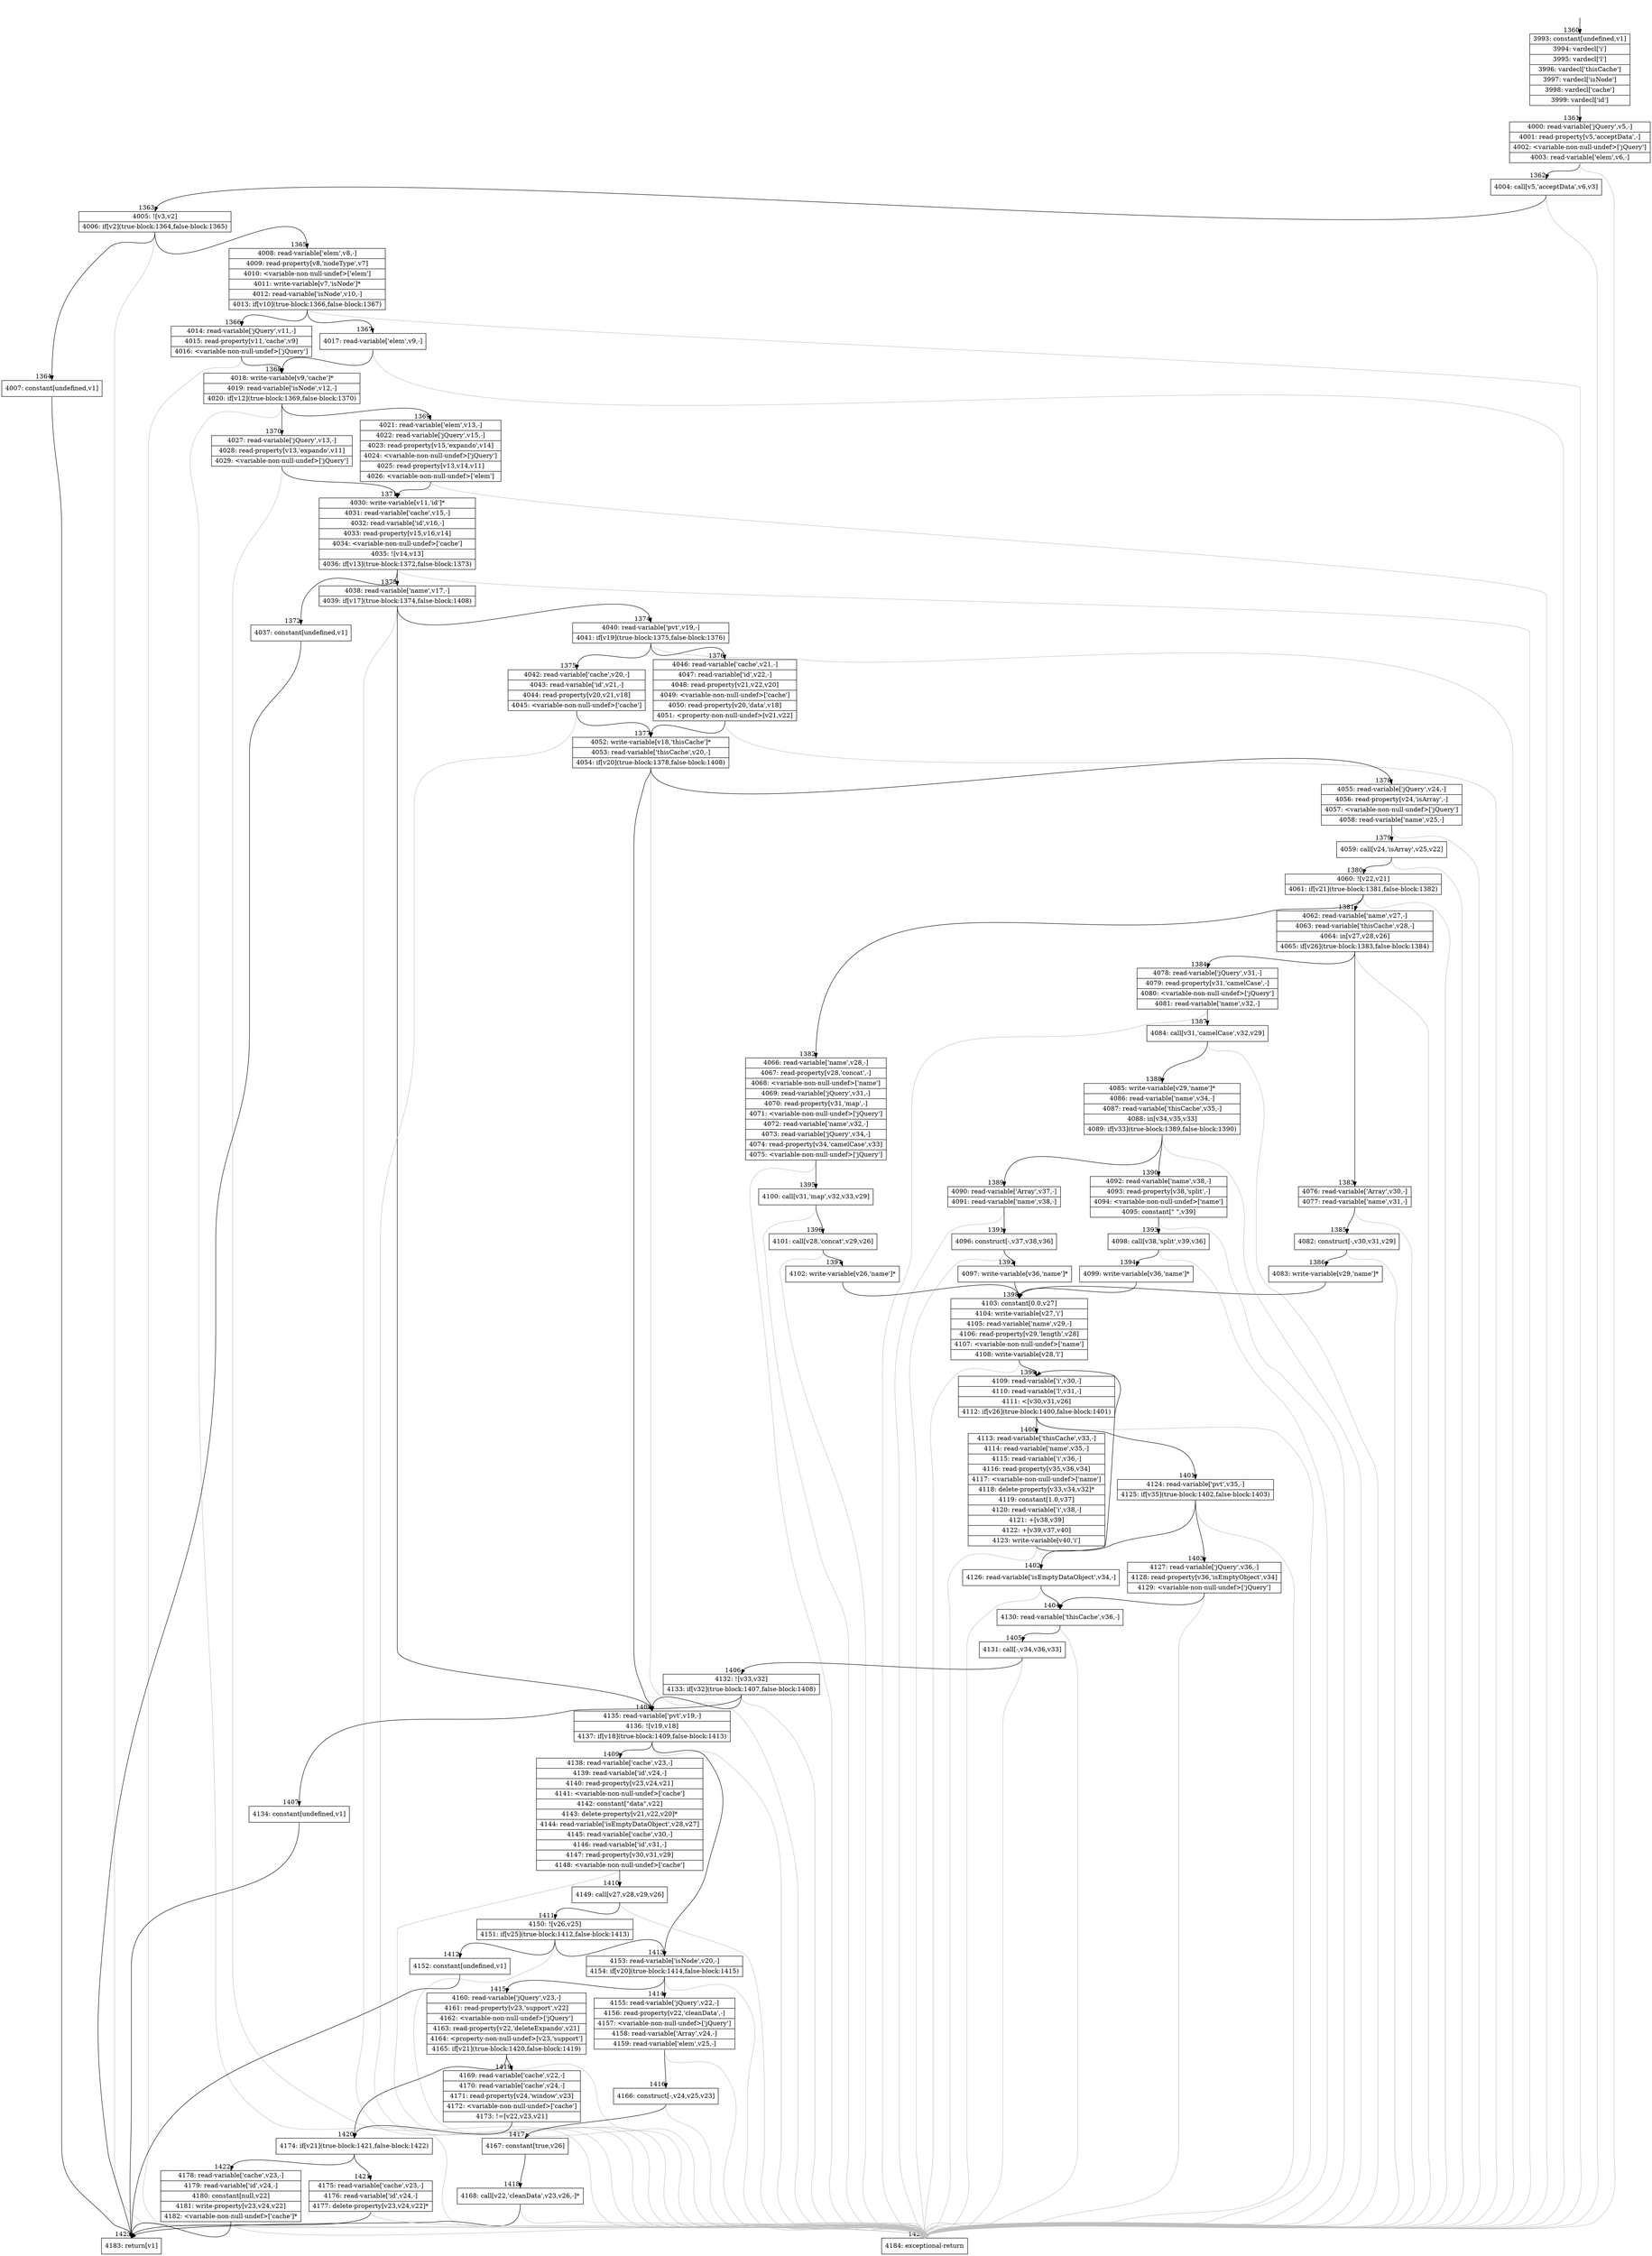 digraph {
rankdir="TD"
BB_entry93[shape=none,label=""];
BB_entry93 -> BB1360 [tailport=s, headport=n, headlabel="    1360"]
BB1360 [shape=record label="{3993: constant[undefined,v1]|3994: vardecl['i']|3995: vardecl['l']|3996: vardecl['thisCache']|3997: vardecl['isNode']|3998: vardecl['cache']|3999: vardecl['id']}" ] 
BB1360 -> BB1361 [tailport=s, headport=n, headlabel="      1361"]
BB1361 [shape=record label="{4000: read-variable['jQuery',v5,-]|4001: read-property[v5,'acceptData',-]|4002: \<variable-non-null-undef\>['jQuery']|4003: read-variable['elem',v6,-]}" ] 
BB1361 -> BB1362 [tailport=s, headport=n, headlabel="      1362"]
BB1361 -> BB1424 [tailport=s, headport=n, color=gray, headlabel="      1424"]
BB1362 [shape=record label="{4004: call[v5,'acceptData',v6,v3]}" ] 
BB1362 -> BB1363 [tailport=s, headport=n, headlabel="      1363"]
BB1362 -> BB1424 [tailport=s, headport=n, color=gray]
BB1363 [shape=record label="{4005: ![v3,v2]|4006: if[v2](true-block:1364,false-block:1365)}" ] 
BB1363 -> BB1364 [tailport=s, headport=n, headlabel="      1364"]
BB1363 -> BB1365 [tailport=s, headport=n, headlabel="      1365"]
BB1363 -> BB1424 [tailport=s, headport=n, color=gray]
BB1364 [shape=record label="{4007: constant[undefined,v1]}" ] 
BB1364 -> BB1423 [tailport=s, headport=n, headlabel="      1423"]
BB1365 [shape=record label="{4008: read-variable['elem',v8,-]|4009: read-property[v8,'nodeType',v7]|4010: \<variable-non-null-undef\>['elem']|4011: write-variable[v7,'isNode']*|4012: read-variable['isNode',v10,-]|4013: if[v10](true-block:1366,false-block:1367)}" ] 
BB1365 -> BB1366 [tailport=s, headport=n, headlabel="      1366"]
BB1365 -> BB1367 [tailport=s, headport=n, headlabel="      1367"]
BB1365 -> BB1424 [tailport=s, headport=n, color=gray]
BB1366 [shape=record label="{4014: read-variable['jQuery',v11,-]|4015: read-property[v11,'cache',v9]|4016: \<variable-non-null-undef\>['jQuery']}" ] 
BB1366 -> BB1368 [tailport=s, headport=n, headlabel="      1368"]
BB1366 -> BB1424 [tailport=s, headport=n, color=gray]
BB1367 [shape=record label="{4017: read-variable['elem',v9,-]}" ] 
BB1367 -> BB1368 [tailport=s, headport=n]
BB1367 -> BB1424 [tailport=s, headport=n, color=gray]
BB1368 [shape=record label="{4018: write-variable[v9,'cache']*|4019: read-variable['isNode',v12,-]|4020: if[v12](true-block:1369,false-block:1370)}" ] 
BB1368 -> BB1369 [tailport=s, headport=n, headlabel="      1369"]
BB1368 -> BB1370 [tailport=s, headport=n, headlabel="      1370"]
BB1368 -> BB1424 [tailport=s, headport=n, color=gray]
BB1369 [shape=record label="{4021: read-variable['elem',v13,-]|4022: read-variable['jQuery',v15,-]|4023: read-property[v15,'expando',v14]|4024: \<variable-non-null-undef\>['jQuery']|4025: read-property[v13,v14,v11]|4026: \<variable-non-null-undef\>['elem']}" ] 
BB1369 -> BB1371 [tailport=s, headport=n, headlabel="      1371"]
BB1369 -> BB1424 [tailport=s, headport=n, color=gray]
BB1370 [shape=record label="{4027: read-variable['jQuery',v13,-]|4028: read-property[v13,'expando',v11]|4029: \<variable-non-null-undef\>['jQuery']}" ] 
BB1370 -> BB1371 [tailport=s, headport=n]
BB1370 -> BB1424 [tailport=s, headport=n, color=gray]
BB1371 [shape=record label="{4030: write-variable[v11,'id']*|4031: read-variable['cache',v15,-]|4032: read-variable['id',v16,-]|4033: read-property[v15,v16,v14]|4034: \<variable-non-null-undef\>['cache']|4035: ![v14,v13]|4036: if[v13](true-block:1372,false-block:1373)}" ] 
BB1371 -> BB1372 [tailport=s, headport=n, headlabel="      1372"]
BB1371 -> BB1373 [tailport=s, headport=n, headlabel="      1373"]
BB1371 -> BB1424 [tailport=s, headport=n, color=gray]
BB1372 [shape=record label="{4037: constant[undefined,v1]}" ] 
BB1372 -> BB1423 [tailport=s, headport=n]
BB1373 [shape=record label="{4038: read-variable['name',v17,-]|4039: if[v17](true-block:1374,false-block:1408)}" ] 
BB1373 -> BB1374 [tailport=s, headport=n, headlabel="      1374"]
BB1373 -> BB1408 [tailport=s, headport=n, headlabel="      1408"]
BB1373 -> BB1424 [tailport=s, headport=n, color=gray]
BB1374 [shape=record label="{4040: read-variable['pvt',v19,-]|4041: if[v19](true-block:1375,false-block:1376)}" ] 
BB1374 -> BB1375 [tailport=s, headport=n, headlabel="      1375"]
BB1374 -> BB1376 [tailport=s, headport=n, headlabel="      1376"]
BB1374 -> BB1424 [tailport=s, headport=n, color=gray]
BB1375 [shape=record label="{4042: read-variable['cache',v20,-]|4043: read-variable['id',v21,-]|4044: read-property[v20,v21,v18]|4045: \<variable-non-null-undef\>['cache']}" ] 
BB1375 -> BB1377 [tailport=s, headport=n, headlabel="      1377"]
BB1375 -> BB1424 [tailport=s, headport=n, color=gray]
BB1376 [shape=record label="{4046: read-variable['cache',v21,-]|4047: read-variable['id',v22,-]|4048: read-property[v21,v22,v20]|4049: \<variable-non-null-undef\>['cache']|4050: read-property[v20,'data',v18]|4051: \<property-non-null-undef\>[v21,v22]}" ] 
BB1376 -> BB1377 [tailport=s, headport=n]
BB1376 -> BB1424 [tailport=s, headport=n, color=gray]
BB1377 [shape=record label="{4052: write-variable[v18,'thisCache']*|4053: read-variable['thisCache',v20,-]|4054: if[v20](true-block:1378,false-block:1408)}" ] 
BB1377 -> BB1378 [tailport=s, headport=n, headlabel="      1378"]
BB1377 -> BB1408 [tailport=s, headport=n]
BB1377 -> BB1424 [tailport=s, headport=n, color=gray]
BB1378 [shape=record label="{4055: read-variable['jQuery',v24,-]|4056: read-property[v24,'isArray',-]|4057: \<variable-non-null-undef\>['jQuery']|4058: read-variable['name',v25,-]}" ] 
BB1378 -> BB1379 [tailport=s, headport=n, headlabel="      1379"]
BB1378 -> BB1424 [tailport=s, headport=n, color=gray]
BB1379 [shape=record label="{4059: call[v24,'isArray',v25,v22]}" ] 
BB1379 -> BB1380 [tailport=s, headport=n, headlabel="      1380"]
BB1379 -> BB1424 [tailport=s, headport=n, color=gray]
BB1380 [shape=record label="{4060: ![v22,v21]|4061: if[v21](true-block:1381,false-block:1382)}" ] 
BB1380 -> BB1381 [tailport=s, headport=n, headlabel="      1381"]
BB1380 -> BB1382 [tailport=s, headport=n, headlabel="      1382"]
BB1380 -> BB1424 [tailport=s, headport=n, color=gray]
BB1381 [shape=record label="{4062: read-variable['name',v27,-]|4063: read-variable['thisCache',v28,-]|4064: in[v27,v28,v26]|4065: if[v26](true-block:1383,false-block:1384)}" ] 
BB1381 -> BB1383 [tailport=s, headport=n, headlabel="      1383"]
BB1381 -> BB1384 [tailport=s, headport=n, headlabel="      1384"]
BB1381 -> BB1424 [tailport=s, headport=n, color=gray]
BB1382 [shape=record label="{4066: read-variable['name',v28,-]|4067: read-property[v28,'concat',-]|4068: \<variable-non-null-undef\>['name']|4069: read-variable['jQuery',v31,-]|4070: read-property[v31,'map',-]|4071: \<variable-non-null-undef\>['jQuery']|4072: read-variable['name',v32,-]|4073: read-variable['jQuery',v34,-]|4074: read-property[v34,'camelCase',v33]|4075: \<variable-non-null-undef\>['jQuery']}" ] 
BB1382 -> BB1395 [tailport=s, headport=n, headlabel="      1395"]
BB1382 -> BB1424 [tailport=s, headport=n, color=gray]
BB1383 [shape=record label="{4076: read-variable['Array',v30,-]|4077: read-variable['name',v31,-]}" ] 
BB1383 -> BB1385 [tailport=s, headport=n, headlabel="      1385"]
BB1383 -> BB1424 [tailport=s, headport=n, color=gray]
BB1384 [shape=record label="{4078: read-variable['jQuery',v31,-]|4079: read-property[v31,'camelCase',-]|4080: \<variable-non-null-undef\>['jQuery']|4081: read-variable['name',v32,-]}" ] 
BB1384 -> BB1387 [tailport=s, headport=n, headlabel="      1387"]
BB1384 -> BB1424 [tailport=s, headport=n, color=gray]
BB1385 [shape=record label="{4082: construct[-,v30,v31,v29]}" ] 
BB1385 -> BB1386 [tailport=s, headport=n, headlabel="      1386"]
BB1385 -> BB1424 [tailport=s, headport=n, color=gray]
BB1386 [shape=record label="{4083: write-variable[v29,'name']*}" ] 
BB1386 -> BB1398 [tailport=s, headport=n, headlabel="      1398"]
BB1387 [shape=record label="{4084: call[v31,'camelCase',v32,v29]}" ] 
BB1387 -> BB1388 [tailport=s, headport=n, headlabel="      1388"]
BB1387 -> BB1424 [tailport=s, headport=n, color=gray]
BB1388 [shape=record label="{4085: write-variable[v29,'name']*|4086: read-variable['name',v34,-]|4087: read-variable['thisCache',v35,-]|4088: in[v34,v35,v33]|4089: if[v33](true-block:1389,false-block:1390)}" ] 
BB1388 -> BB1389 [tailport=s, headport=n, headlabel="      1389"]
BB1388 -> BB1390 [tailport=s, headport=n, headlabel="      1390"]
BB1388 -> BB1424 [tailport=s, headport=n, color=gray]
BB1389 [shape=record label="{4090: read-variable['Array',v37,-]|4091: read-variable['name',v38,-]}" ] 
BB1389 -> BB1391 [tailport=s, headport=n, headlabel="      1391"]
BB1389 -> BB1424 [tailport=s, headport=n, color=gray]
BB1390 [shape=record label="{4092: read-variable['name',v38,-]|4093: read-property[v38,'split',-]|4094: \<variable-non-null-undef\>['name']|4095: constant[\" \",v39]}" ] 
BB1390 -> BB1393 [tailport=s, headport=n, headlabel="      1393"]
BB1390 -> BB1424 [tailport=s, headport=n, color=gray]
BB1391 [shape=record label="{4096: construct[-,v37,v38,v36]}" ] 
BB1391 -> BB1392 [tailport=s, headport=n, headlabel="      1392"]
BB1391 -> BB1424 [tailport=s, headport=n, color=gray]
BB1392 [shape=record label="{4097: write-variable[v36,'name']*}" ] 
BB1392 -> BB1398 [tailport=s, headport=n]
BB1393 [shape=record label="{4098: call[v38,'split',v39,v36]}" ] 
BB1393 -> BB1394 [tailport=s, headport=n, headlabel="      1394"]
BB1393 -> BB1424 [tailport=s, headport=n, color=gray]
BB1394 [shape=record label="{4099: write-variable[v36,'name']*}" ] 
BB1394 -> BB1398 [tailport=s, headport=n]
BB1395 [shape=record label="{4100: call[v31,'map',v32,v33,v29]}" ] 
BB1395 -> BB1396 [tailport=s, headport=n, headlabel="      1396"]
BB1395 -> BB1424 [tailport=s, headport=n, color=gray]
BB1396 [shape=record label="{4101: call[v28,'concat',v29,v26]}" ] 
BB1396 -> BB1397 [tailport=s, headport=n, headlabel="      1397"]
BB1396 -> BB1424 [tailport=s, headport=n, color=gray]
BB1397 [shape=record label="{4102: write-variable[v26,'name']*}" ] 
BB1397 -> BB1398 [tailport=s, headport=n]
BB1398 [shape=record label="{4103: constant[0.0,v27]|4104: write-variable[v27,'i']|4105: read-variable['name',v29,-]|4106: read-property[v29,'length',v28]|4107: \<variable-non-null-undef\>['name']|4108: write-variable[v28,'l']}" ] 
BB1398 -> BB1399 [tailport=s, headport=n, headlabel="      1399"]
BB1398 -> BB1424 [tailport=s, headport=n, color=gray]
BB1399 [shape=record label="{4109: read-variable['i',v30,-]|4110: read-variable['l',v31,-]|4111: \<[v30,v31,v26]|4112: if[v26](true-block:1400,false-block:1401)}" ] 
BB1399 -> BB1400 [tailport=s, headport=n, headlabel="      1400"]
BB1399 -> BB1401 [tailport=s, headport=n, headlabel="      1401"]
BB1399 -> BB1424 [tailport=s, headport=n, color=gray]
BB1400 [shape=record label="{4113: read-variable['thisCache',v33,-]|4114: read-variable['name',v35,-]|4115: read-variable['i',v36,-]|4116: read-property[v35,v36,v34]|4117: \<variable-non-null-undef\>['name']|4118: delete-property[v33,v34,v32]*|4119: constant[1.0,v37]|4120: read-variable['i',v38,-]|4121: +[v38,v39]|4122: +[v39,v37,v40]|4123: write-variable[v40,'i']}" ] 
BB1400 -> BB1399 [tailport=s, headport=n]
BB1400 -> BB1424 [tailport=s, headport=n, color=gray]
BB1401 [shape=record label="{4124: read-variable['pvt',v35,-]|4125: if[v35](true-block:1402,false-block:1403)}" ] 
BB1401 -> BB1402 [tailport=s, headport=n, headlabel="      1402"]
BB1401 -> BB1403 [tailport=s, headport=n, headlabel="      1403"]
BB1401 -> BB1424 [tailport=s, headport=n, color=gray]
BB1402 [shape=record label="{4126: read-variable['isEmptyDataObject',v34,-]}" ] 
BB1402 -> BB1404 [tailport=s, headport=n, headlabel="      1404"]
BB1402 -> BB1424 [tailport=s, headport=n, color=gray]
BB1403 [shape=record label="{4127: read-variable['jQuery',v36,-]|4128: read-property[v36,'isEmptyObject',v34]|4129: \<variable-non-null-undef\>['jQuery']}" ] 
BB1403 -> BB1404 [tailport=s, headport=n]
BB1403 -> BB1424 [tailport=s, headport=n, color=gray]
BB1404 [shape=record label="{4130: read-variable['thisCache',v36,-]}" ] 
BB1404 -> BB1405 [tailport=s, headport=n, headlabel="      1405"]
BB1404 -> BB1424 [tailport=s, headport=n, color=gray]
BB1405 [shape=record label="{4131: call[-,v34,v36,v33]}" ] 
BB1405 -> BB1406 [tailport=s, headport=n, headlabel="      1406"]
BB1405 -> BB1424 [tailport=s, headport=n, color=gray]
BB1406 [shape=record label="{4132: ![v33,v32]|4133: if[v32](true-block:1407,false-block:1408)}" ] 
BB1406 -> BB1407 [tailport=s, headport=n, headlabel="      1407"]
BB1406 -> BB1408 [tailport=s, headport=n]
BB1406 -> BB1424 [tailport=s, headport=n, color=gray]
BB1407 [shape=record label="{4134: constant[undefined,v1]}" ] 
BB1407 -> BB1423 [tailport=s, headport=n]
BB1408 [shape=record label="{4135: read-variable['pvt',v19,-]|4136: ![v19,v18]|4137: if[v18](true-block:1409,false-block:1413)}" ] 
BB1408 -> BB1409 [tailport=s, headport=n, headlabel="      1409"]
BB1408 -> BB1413 [tailport=s, headport=n, headlabel="      1413"]
BB1408 -> BB1424 [tailport=s, headport=n, color=gray]
BB1409 [shape=record label="{4138: read-variable['cache',v23,-]|4139: read-variable['id',v24,-]|4140: read-property[v23,v24,v21]|4141: \<variable-non-null-undef\>['cache']|4142: constant[\"data\",v22]|4143: delete-property[v21,v22,v20]*|4144: read-variable['isEmptyDataObject',v28,v27]|4145: read-variable['cache',v30,-]|4146: read-variable['id',v31,-]|4147: read-property[v30,v31,v29]|4148: \<variable-non-null-undef\>['cache']}" ] 
BB1409 -> BB1410 [tailport=s, headport=n, headlabel="      1410"]
BB1409 -> BB1424 [tailport=s, headport=n, color=gray]
BB1410 [shape=record label="{4149: call[v27,v28,v29,v26]}" ] 
BB1410 -> BB1411 [tailport=s, headport=n, headlabel="      1411"]
BB1410 -> BB1424 [tailport=s, headport=n, color=gray]
BB1411 [shape=record label="{4150: ![v26,v25]|4151: if[v25](true-block:1412,false-block:1413)}" ] 
BB1411 -> BB1412 [tailport=s, headport=n, headlabel="      1412"]
BB1411 -> BB1413 [tailport=s, headport=n]
BB1411 -> BB1424 [tailport=s, headport=n, color=gray]
BB1412 [shape=record label="{4152: constant[undefined,v1]}" ] 
BB1412 -> BB1423 [tailport=s, headport=n]
BB1413 [shape=record label="{4153: read-variable['isNode',v20,-]|4154: if[v20](true-block:1414,false-block:1415)}" ] 
BB1413 -> BB1414 [tailport=s, headport=n, headlabel="      1414"]
BB1413 -> BB1415 [tailport=s, headport=n, headlabel="      1415"]
BB1413 -> BB1424 [tailport=s, headport=n, color=gray]
BB1414 [shape=record label="{4155: read-variable['jQuery',v22,-]|4156: read-property[v22,'cleanData',-]|4157: \<variable-non-null-undef\>['jQuery']|4158: read-variable['Array',v24,-]|4159: read-variable['elem',v25,-]}" ] 
BB1414 -> BB1416 [tailport=s, headport=n, headlabel="      1416"]
BB1414 -> BB1424 [tailport=s, headport=n, color=gray]
BB1415 [shape=record label="{4160: read-variable['jQuery',v23,-]|4161: read-property[v23,'support',v22]|4162: \<variable-non-null-undef\>['jQuery']|4163: read-property[v22,'deleteExpando',v21]|4164: \<property-non-null-undef\>[v23,'support']|4165: if[v21](true-block:1420,false-block:1419)}" ] 
BB1415 -> BB1420 [tailport=s, headport=n, headlabel="      1420"]
BB1415 -> BB1419 [tailport=s, headport=n, headlabel="      1419"]
BB1415 -> BB1424 [tailport=s, headport=n, color=gray]
BB1416 [shape=record label="{4166: construct[-,v24,v25,v23]}" ] 
BB1416 -> BB1417 [tailport=s, headport=n, headlabel="      1417"]
BB1416 -> BB1424 [tailport=s, headport=n, color=gray]
BB1417 [shape=record label="{4167: constant[true,v26]}" ] 
BB1417 -> BB1418 [tailport=s, headport=n, headlabel="      1418"]
BB1418 [shape=record label="{4168: call[v22,'cleanData',v23,v26,-]*}" ] 
BB1418 -> BB1423 [tailport=s, headport=n]
BB1418 -> BB1424 [tailport=s, headport=n, color=gray]
BB1419 [shape=record label="{4169: read-variable['cache',v22,-]|4170: read-variable['cache',v24,-]|4171: read-property[v24,'window',v23]|4172: \<variable-non-null-undef\>['cache']|4173: !=[v22,v23,v21]}" ] 
BB1419 -> BB1420 [tailport=s, headport=n]
BB1419 -> BB1424 [tailport=s, headport=n, color=gray]
BB1420 [shape=record label="{4174: if[v21](true-block:1421,false-block:1422)}" ] 
BB1420 -> BB1421 [tailport=s, headport=n, headlabel="      1421"]
BB1420 -> BB1422 [tailport=s, headport=n, headlabel="      1422"]
BB1421 [shape=record label="{4175: read-variable['cache',v23,-]|4176: read-variable['id',v24,-]|4177: delete-property[v23,v24,v22]*}" ] 
BB1421 -> BB1423 [tailport=s, headport=n]
BB1421 -> BB1424 [tailport=s, headport=n, color=gray]
BB1422 [shape=record label="{4178: read-variable['cache',v23,-]|4179: read-variable['id',v24,-]|4180: constant[null,v22]|4181: write-property[v23,v24,v22]|4182: \<variable-non-null-undef\>['cache']*}" ] 
BB1422 -> BB1423 [tailport=s, headport=n]
BB1422 -> BB1424 [tailport=s, headport=n, color=gray]
BB1423 [shape=record label="{4183: return[v1]}" ] 
BB1424 [shape=record label="{4184: exceptional-return}" ] 
}
